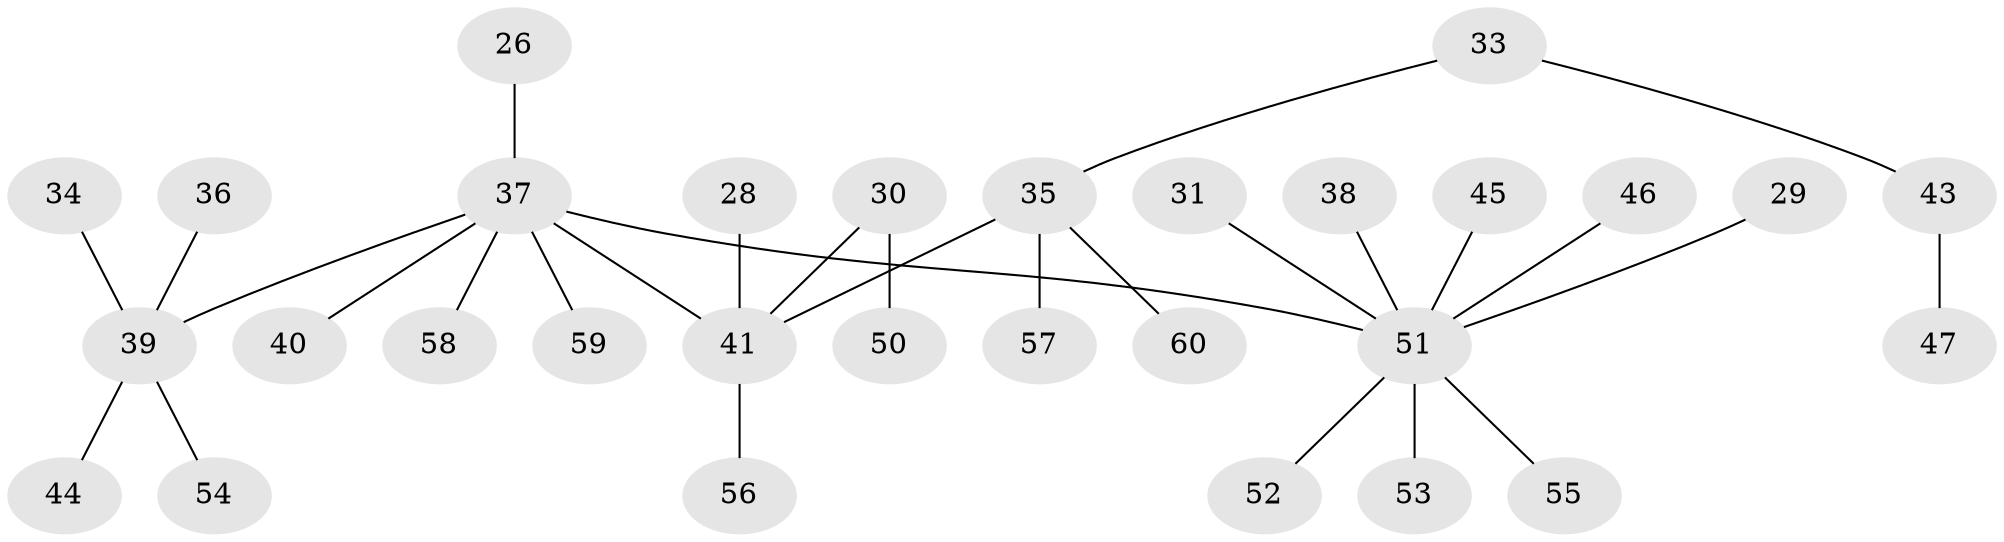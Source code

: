 // original degree distribution, {3: 0.16666666666666666, 4: 0.05, 5: 0.03333333333333333, 2: 0.18333333333333332, 6: 0.03333333333333333, 1: 0.5333333333333333}
// Generated by graph-tools (version 1.1) at 2025/53/03/09/25 04:53:35]
// undirected, 30 vertices, 29 edges
graph export_dot {
graph [start="1"]
  node [color=gray90,style=filled];
  26;
  28;
  29;
  30;
  31;
  33 [super="+22"];
  34;
  35 [super="+17+20"];
  36;
  37 [super="+9+16+14+25"];
  38;
  39 [super="+32"];
  40;
  41 [super="+1+7"];
  43;
  44;
  45;
  46;
  47;
  50;
  51 [super="+49+48"];
  52;
  53;
  54;
  55;
  56;
  57;
  58;
  59;
  60;
  26 -- 37;
  28 -- 41;
  29 -- 51;
  30 -- 50;
  30 -- 41;
  31 -- 51;
  33 -- 43;
  33 -- 35;
  34 -- 39;
  35 -- 41;
  35 -- 60;
  35 -- 57;
  36 -- 39;
  37 -- 40;
  37 -- 59;
  37 -- 58;
  37 -- 41;
  37 -- 51;
  37 -- 39;
  38 -- 51;
  39 -- 44;
  39 -- 54;
  41 -- 56;
  43 -- 47;
  45 -- 51;
  46 -- 51;
  51 -- 53;
  51 -- 52;
  51 -- 55;
}

